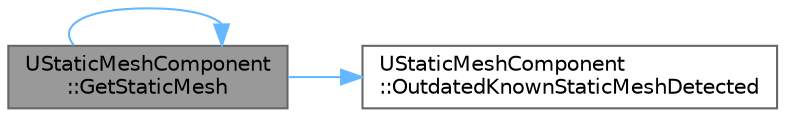 digraph "UStaticMeshComponent::GetStaticMesh"
{
 // INTERACTIVE_SVG=YES
 // LATEX_PDF_SIZE
  bgcolor="transparent";
  edge [fontname=Helvetica,fontsize=10,labelfontname=Helvetica,labelfontsize=10];
  node [fontname=Helvetica,fontsize=10,shape=box,height=0.2,width=0.4];
  rankdir="LR";
  Node1 [id="Node000001",label="UStaticMeshComponent\l::GetStaticMesh",height=0.2,width=0.4,color="gray40", fillcolor="grey60", style="filled", fontcolor="black",tooltip="Get the StaticMesh used by this instance."];
  Node1 -> Node1 [id="edge1_Node000001_Node000001",color="steelblue1",style="solid",tooltip=" "];
  Node1 -> Node2 [id="edge2_Node000001_Node000002",color="steelblue1",style="solid",tooltip=" "];
  Node2 [id="Node000002",label="UStaticMeshComponent\l::OutdatedKnownStaticMeshDetected",height=0.2,width=0.4,color="grey40", fillcolor="white", style="filled",URL="$d3/d78/classUStaticMeshComponent.html#ad1ff2c0ebba248e23f8f489a259e29c8",tooltip="Called when the StaticMesh property gets overwritten without us knowing about it."];
}
